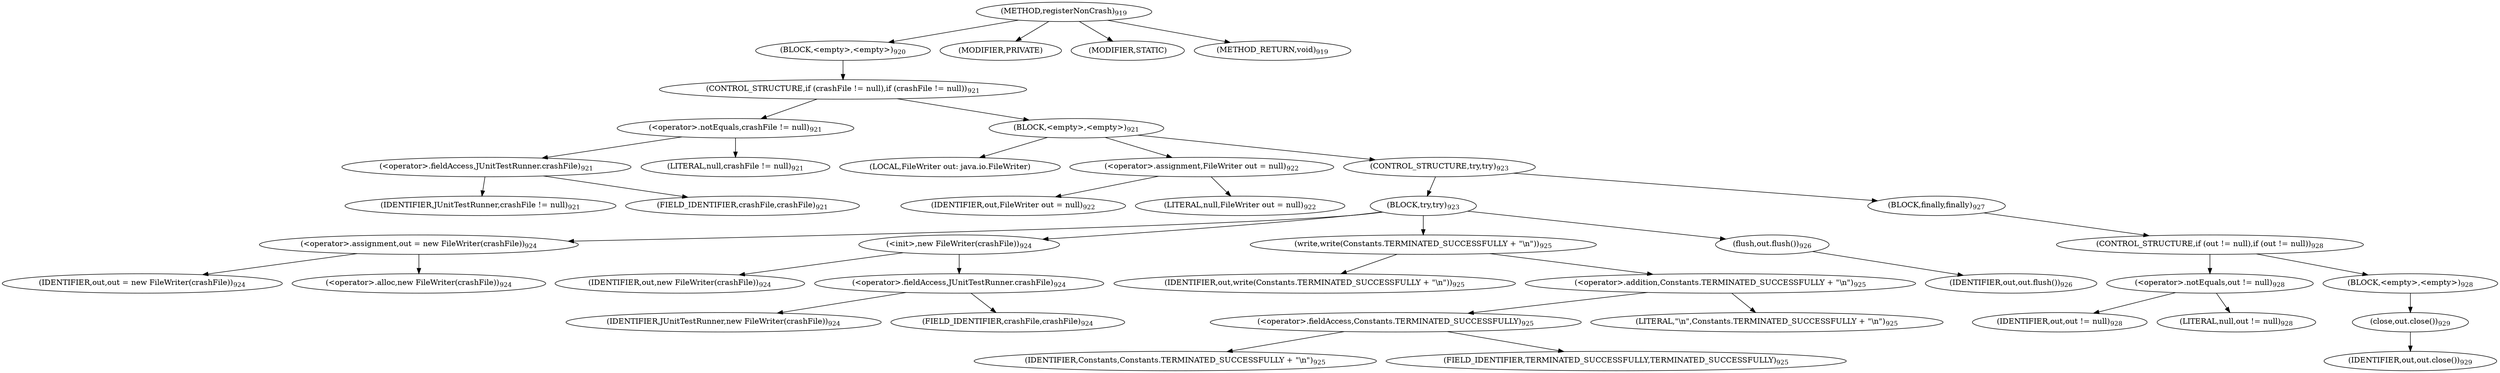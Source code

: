 digraph "registerNonCrash" {  
"2164" [label = <(METHOD,registerNonCrash)<SUB>919</SUB>> ]
"2165" [label = <(BLOCK,&lt;empty&gt;,&lt;empty&gt;)<SUB>920</SUB>> ]
"2166" [label = <(CONTROL_STRUCTURE,if (crashFile != null),if (crashFile != null))<SUB>921</SUB>> ]
"2167" [label = <(&lt;operator&gt;.notEquals,crashFile != null)<SUB>921</SUB>> ]
"2168" [label = <(&lt;operator&gt;.fieldAccess,JUnitTestRunner.crashFile)<SUB>921</SUB>> ]
"2169" [label = <(IDENTIFIER,JUnitTestRunner,crashFile != null)<SUB>921</SUB>> ]
"2170" [label = <(FIELD_IDENTIFIER,crashFile,crashFile)<SUB>921</SUB>> ]
"2171" [label = <(LITERAL,null,crashFile != null)<SUB>921</SUB>> ]
"2172" [label = <(BLOCK,&lt;empty&gt;,&lt;empty&gt;)<SUB>921</SUB>> ]
"72" [label = <(LOCAL,FileWriter out: java.io.FileWriter)> ]
"2173" [label = <(&lt;operator&gt;.assignment,FileWriter out = null)<SUB>922</SUB>> ]
"2174" [label = <(IDENTIFIER,out,FileWriter out = null)<SUB>922</SUB>> ]
"2175" [label = <(LITERAL,null,FileWriter out = null)<SUB>922</SUB>> ]
"2176" [label = <(CONTROL_STRUCTURE,try,try)<SUB>923</SUB>> ]
"2177" [label = <(BLOCK,try,try)<SUB>923</SUB>> ]
"2178" [label = <(&lt;operator&gt;.assignment,out = new FileWriter(crashFile))<SUB>924</SUB>> ]
"2179" [label = <(IDENTIFIER,out,out = new FileWriter(crashFile))<SUB>924</SUB>> ]
"2180" [label = <(&lt;operator&gt;.alloc,new FileWriter(crashFile))<SUB>924</SUB>> ]
"2181" [label = <(&lt;init&gt;,new FileWriter(crashFile))<SUB>924</SUB>> ]
"71" [label = <(IDENTIFIER,out,new FileWriter(crashFile))<SUB>924</SUB>> ]
"2182" [label = <(&lt;operator&gt;.fieldAccess,JUnitTestRunner.crashFile)<SUB>924</SUB>> ]
"2183" [label = <(IDENTIFIER,JUnitTestRunner,new FileWriter(crashFile))<SUB>924</SUB>> ]
"2184" [label = <(FIELD_IDENTIFIER,crashFile,crashFile)<SUB>924</SUB>> ]
"2185" [label = <(write,write(Constants.TERMINATED_SUCCESSFULLY + &quot;\n&quot;))<SUB>925</SUB>> ]
"2186" [label = <(IDENTIFIER,out,write(Constants.TERMINATED_SUCCESSFULLY + &quot;\n&quot;))<SUB>925</SUB>> ]
"2187" [label = <(&lt;operator&gt;.addition,Constants.TERMINATED_SUCCESSFULLY + &quot;\n&quot;)<SUB>925</SUB>> ]
"2188" [label = <(&lt;operator&gt;.fieldAccess,Constants.TERMINATED_SUCCESSFULLY)<SUB>925</SUB>> ]
"2189" [label = <(IDENTIFIER,Constants,Constants.TERMINATED_SUCCESSFULLY + &quot;\n&quot;)<SUB>925</SUB>> ]
"2190" [label = <(FIELD_IDENTIFIER,TERMINATED_SUCCESSFULLY,TERMINATED_SUCCESSFULLY)<SUB>925</SUB>> ]
"2191" [label = <(LITERAL,&quot;\n&quot;,Constants.TERMINATED_SUCCESSFULLY + &quot;\n&quot;)<SUB>925</SUB>> ]
"2192" [label = <(flush,out.flush())<SUB>926</SUB>> ]
"2193" [label = <(IDENTIFIER,out,out.flush())<SUB>926</SUB>> ]
"2194" [label = <(BLOCK,finally,finally)<SUB>927</SUB>> ]
"2195" [label = <(CONTROL_STRUCTURE,if (out != null),if (out != null))<SUB>928</SUB>> ]
"2196" [label = <(&lt;operator&gt;.notEquals,out != null)<SUB>928</SUB>> ]
"2197" [label = <(IDENTIFIER,out,out != null)<SUB>928</SUB>> ]
"2198" [label = <(LITERAL,null,out != null)<SUB>928</SUB>> ]
"2199" [label = <(BLOCK,&lt;empty&gt;,&lt;empty&gt;)<SUB>928</SUB>> ]
"2200" [label = <(close,out.close())<SUB>929</SUB>> ]
"2201" [label = <(IDENTIFIER,out,out.close())<SUB>929</SUB>> ]
"2202" [label = <(MODIFIER,PRIVATE)> ]
"2203" [label = <(MODIFIER,STATIC)> ]
"2204" [label = <(METHOD_RETURN,void)<SUB>919</SUB>> ]
  "2164" -> "2165" 
  "2164" -> "2202" 
  "2164" -> "2203" 
  "2164" -> "2204" 
  "2165" -> "2166" 
  "2166" -> "2167" 
  "2166" -> "2172" 
  "2167" -> "2168" 
  "2167" -> "2171" 
  "2168" -> "2169" 
  "2168" -> "2170" 
  "2172" -> "72" 
  "2172" -> "2173" 
  "2172" -> "2176" 
  "2173" -> "2174" 
  "2173" -> "2175" 
  "2176" -> "2177" 
  "2176" -> "2194" 
  "2177" -> "2178" 
  "2177" -> "2181" 
  "2177" -> "2185" 
  "2177" -> "2192" 
  "2178" -> "2179" 
  "2178" -> "2180" 
  "2181" -> "71" 
  "2181" -> "2182" 
  "2182" -> "2183" 
  "2182" -> "2184" 
  "2185" -> "2186" 
  "2185" -> "2187" 
  "2187" -> "2188" 
  "2187" -> "2191" 
  "2188" -> "2189" 
  "2188" -> "2190" 
  "2192" -> "2193" 
  "2194" -> "2195" 
  "2195" -> "2196" 
  "2195" -> "2199" 
  "2196" -> "2197" 
  "2196" -> "2198" 
  "2199" -> "2200" 
  "2200" -> "2201" 
}
